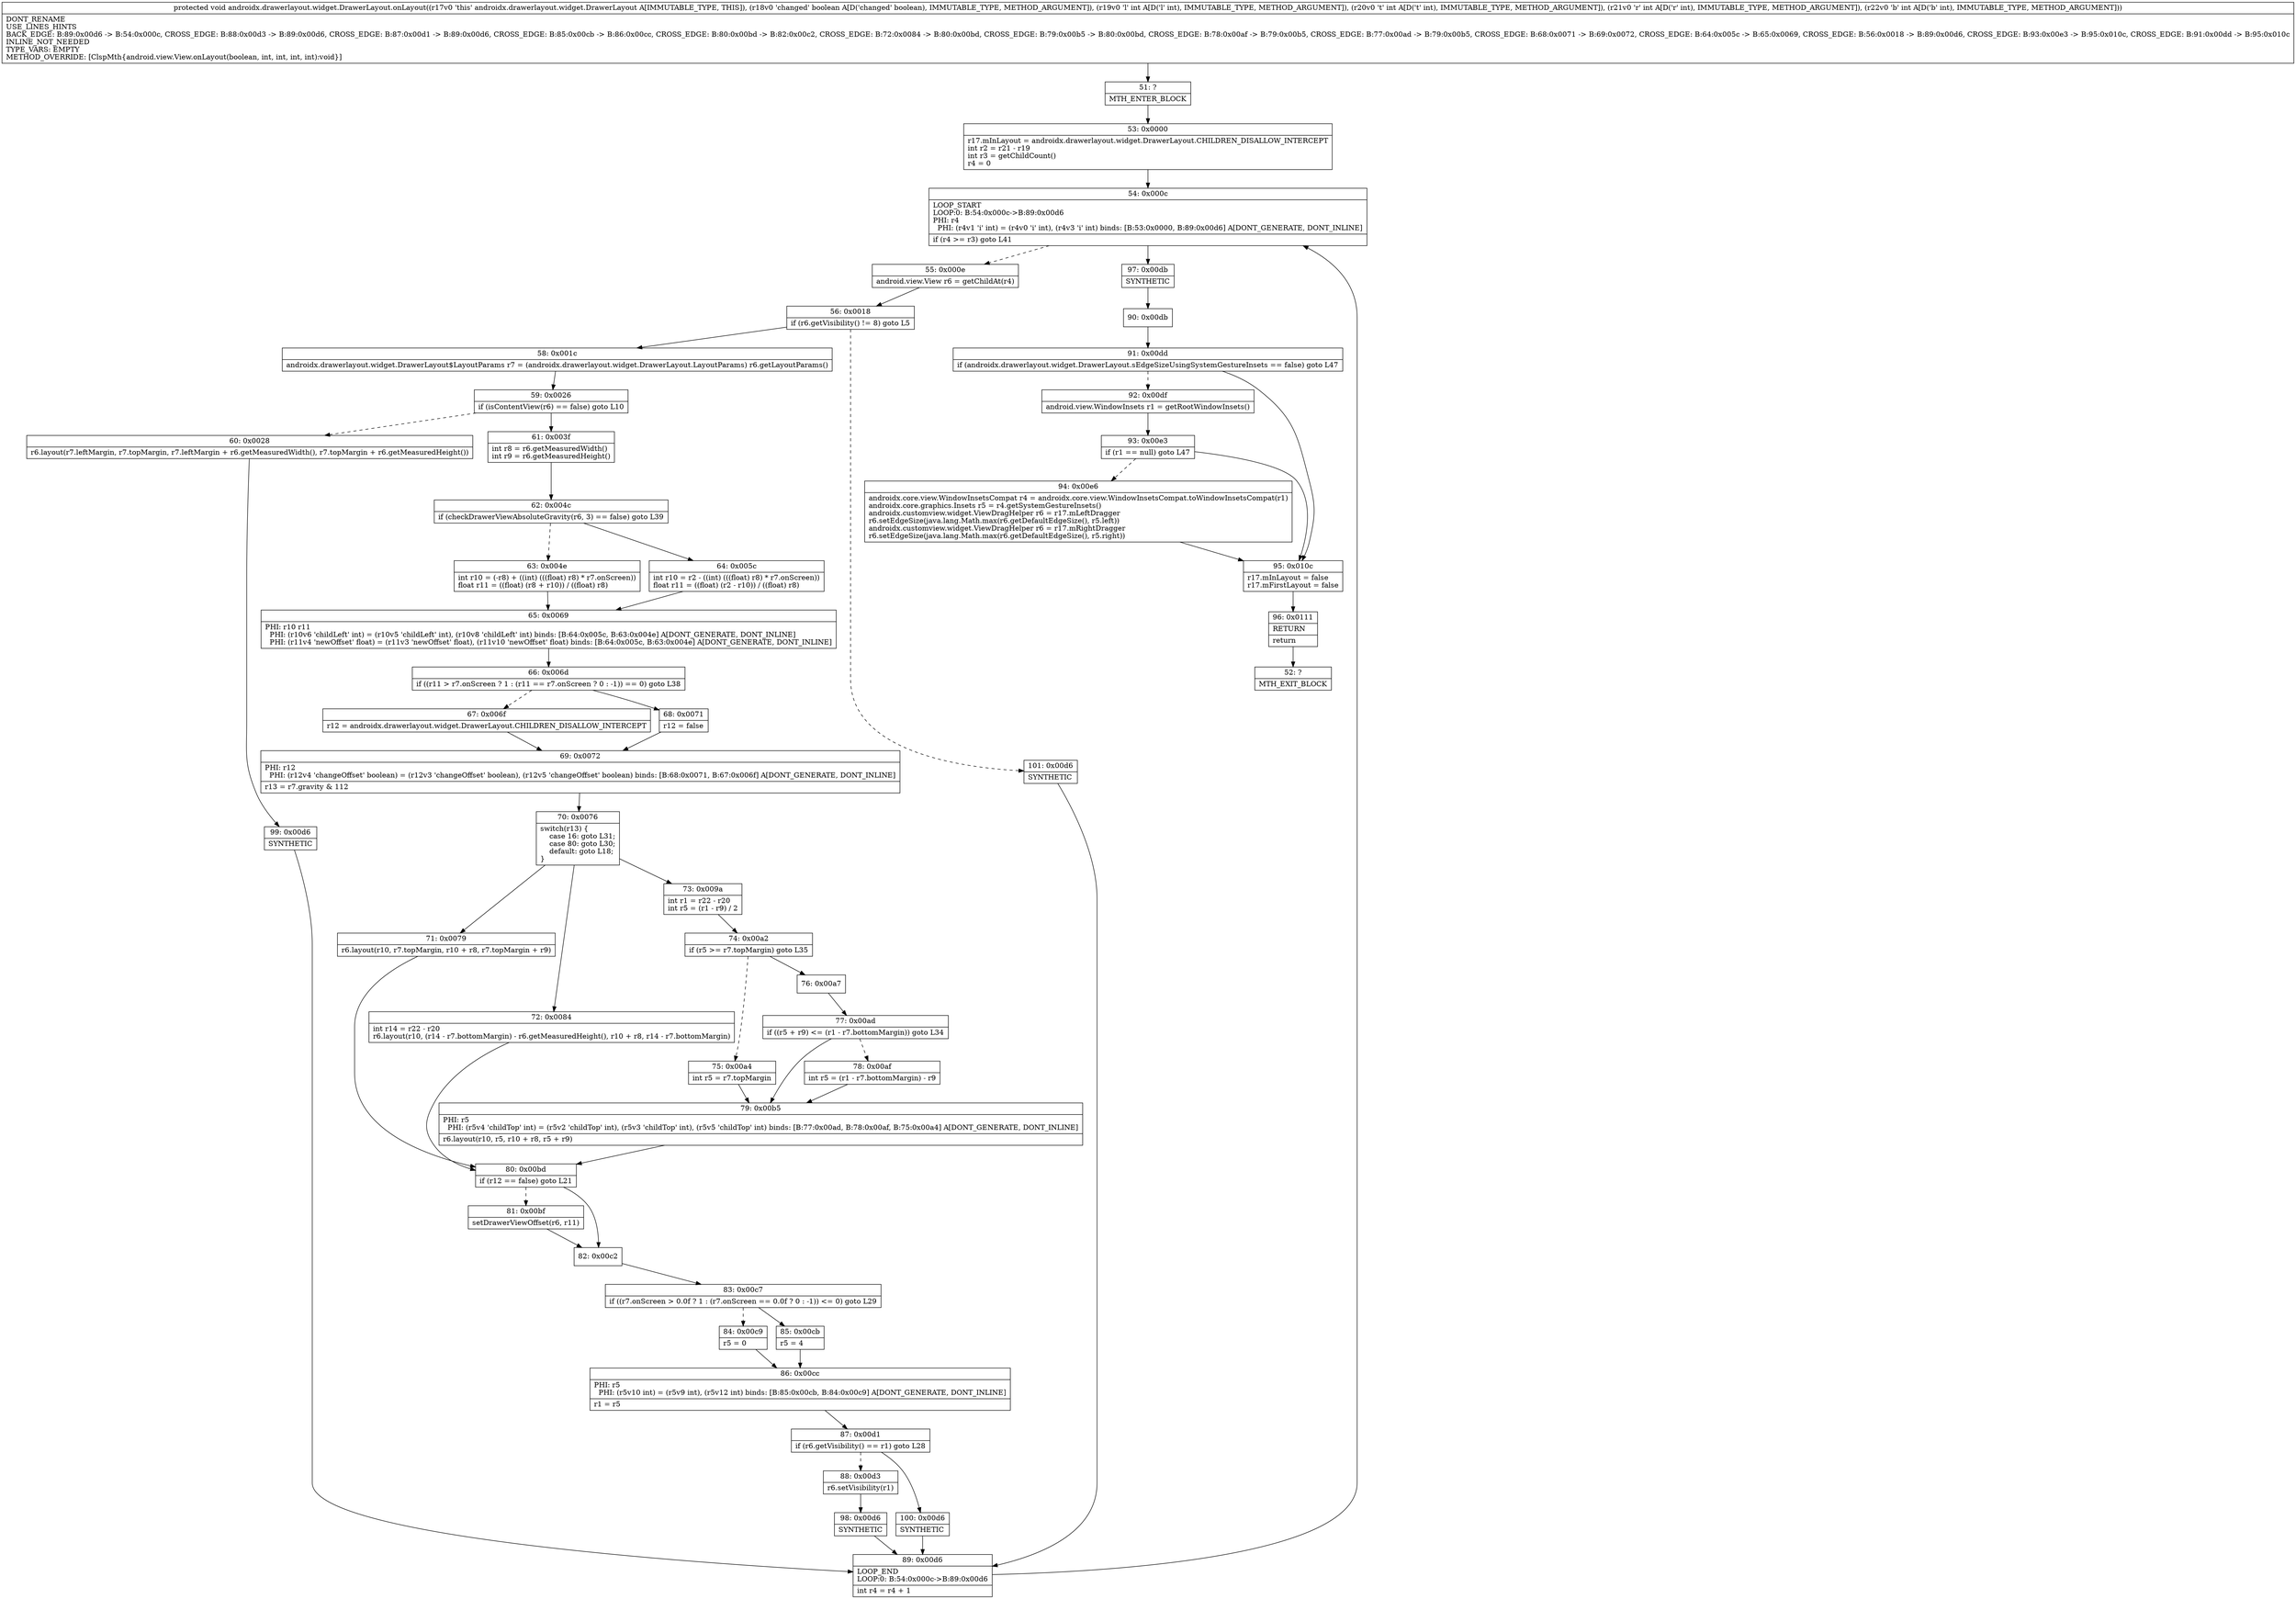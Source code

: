 digraph "CFG forandroidx.drawerlayout.widget.DrawerLayout.onLayout(ZIIII)V" {
Node_51 [shape=record,label="{51\:\ ?|MTH_ENTER_BLOCK\l}"];
Node_53 [shape=record,label="{53\:\ 0x0000|r17.mInLayout = androidx.drawerlayout.widget.DrawerLayout.CHILDREN_DISALLOW_INTERCEPT\lint r2 = r21 \- r19\lint r3 = getChildCount()\lr4 = 0\l}"];
Node_54 [shape=record,label="{54\:\ 0x000c|LOOP_START\lLOOP:0: B:54:0x000c\-\>B:89:0x00d6\lPHI: r4 \l  PHI: (r4v1 'i' int) = (r4v0 'i' int), (r4v3 'i' int) binds: [B:53:0x0000, B:89:0x00d6] A[DONT_GENERATE, DONT_INLINE]\l|if (r4 \>= r3) goto L41\l}"];
Node_55 [shape=record,label="{55\:\ 0x000e|android.view.View r6 = getChildAt(r4)\l}"];
Node_56 [shape=record,label="{56\:\ 0x0018|if (r6.getVisibility() != 8) goto L5\l}"];
Node_58 [shape=record,label="{58\:\ 0x001c|androidx.drawerlayout.widget.DrawerLayout$LayoutParams r7 = (androidx.drawerlayout.widget.DrawerLayout.LayoutParams) r6.getLayoutParams()\l}"];
Node_59 [shape=record,label="{59\:\ 0x0026|if (isContentView(r6) == false) goto L10\l}"];
Node_60 [shape=record,label="{60\:\ 0x0028|r6.layout(r7.leftMargin, r7.topMargin, r7.leftMargin + r6.getMeasuredWidth(), r7.topMargin + r6.getMeasuredHeight())\l}"];
Node_99 [shape=record,label="{99\:\ 0x00d6|SYNTHETIC\l}"];
Node_89 [shape=record,label="{89\:\ 0x00d6|LOOP_END\lLOOP:0: B:54:0x000c\-\>B:89:0x00d6\l|int r4 = r4 + 1\l}"];
Node_61 [shape=record,label="{61\:\ 0x003f|int r8 = r6.getMeasuredWidth()\lint r9 = r6.getMeasuredHeight()\l}"];
Node_62 [shape=record,label="{62\:\ 0x004c|if (checkDrawerViewAbsoluteGravity(r6, 3) == false) goto L39\l}"];
Node_63 [shape=record,label="{63\:\ 0x004e|int r10 = (\-r8) + ((int) (((float) r8) * r7.onScreen))\lfloat r11 = ((float) (r8 + r10)) \/ ((float) r8)\l}"];
Node_65 [shape=record,label="{65\:\ 0x0069|PHI: r10 r11 \l  PHI: (r10v6 'childLeft' int) = (r10v5 'childLeft' int), (r10v8 'childLeft' int) binds: [B:64:0x005c, B:63:0x004e] A[DONT_GENERATE, DONT_INLINE]\l  PHI: (r11v4 'newOffset' float) = (r11v3 'newOffset' float), (r11v10 'newOffset' float) binds: [B:64:0x005c, B:63:0x004e] A[DONT_GENERATE, DONT_INLINE]\l}"];
Node_66 [shape=record,label="{66\:\ 0x006d|if ((r11 \> r7.onScreen ? 1 : (r11 == r7.onScreen ? 0 : \-1)) == 0) goto L38\l}"];
Node_67 [shape=record,label="{67\:\ 0x006f|r12 = androidx.drawerlayout.widget.DrawerLayout.CHILDREN_DISALLOW_INTERCEPT\l}"];
Node_69 [shape=record,label="{69\:\ 0x0072|PHI: r12 \l  PHI: (r12v4 'changeOffset' boolean) = (r12v3 'changeOffset' boolean), (r12v5 'changeOffset' boolean) binds: [B:68:0x0071, B:67:0x006f] A[DONT_GENERATE, DONT_INLINE]\l|r13 = r7.gravity & 112\l}"];
Node_70 [shape=record,label="{70\:\ 0x0076|switch(r13) \{\l    case 16: goto L31;\l    case 80: goto L30;\l    default: goto L18;\l\}\l}"];
Node_71 [shape=record,label="{71\:\ 0x0079|r6.layout(r10, r7.topMargin, r10 + r8, r7.topMargin + r9)\l}"];
Node_80 [shape=record,label="{80\:\ 0x00bd|if (r12 == false) goto L21\l}"];
Node_81 [shape=record,label="{81\:\ 0x00bf|setDrawerViewOffset(r6, r11)\l}"];
Node_82 [shape=record,label="{82\:\ 0x00c2}"];
Node_83 [shape=record,label="{83\:\ 0x00c7|if ((r7.onScreen \> 0.0f ? 1 : (r7.onScreen == 0.0f ? 0 : \-1)) \<= 0) goto L29\l}"];
Node_84 [shape=record,label="{84\:\ 0x00c9|r5 = 0\l}"];
Node_86 [shape=record,label="{86\:\ 0x00cc|PHI: r5 \l  PHI: (r5v10 int) = (r5v9 int), (r5v12 int) binds: [B:85:0x00cb, B:84:0x00c9] A[DONT_GENERATE, DONT_INLINE]\l|r1 = r5\l}"];
Node_87 [shape=record,label="{87\:\ 0x00d1|if (r6.getVisibility() == r1) goto L28\l}"];
Node_88 [shape=record,label="{88\:\ 0x00d3|r6.setVisibility(r1)\l}"];
Node_98 [shape=record,label="{98\:\ 0x00d6|SYNTHETIC\l}"];
Node_100 [shape=record,label="{100\:\ 0x00d6|SYNTHETIC\l}"];
Node_85 [shape=record,label="{85\:\ 0x00cb|r5 = 4\l}"];
Node_72 [shape=record,label="{72\:\ 0x0084|int r14 = r22 \- r20\lr6.layout(r10, (r14 \- r7.bottomMargin) \- r6.getMeasuredHeight(), r10 + r8, r14 \- r7.bottomMargin)\l}"];
Node_73 [shape=record,label="{73\:\ 0x009a|int r1 = r22 \- r20\lint r5 = (r1 \- r9) \/ 2\l}"];
Node_74 [shape=record,label="{74\:\ 0x00a2|if (r5 \>= r7.topMargin) goto L35\l}"];
Node_75 [shape=record,label="{75\:\ 0x00a4|int r5 = r7.topMargin\l}"];
Node_79 [shape=record,label="{79\:\ 0x00b5|PHI: r5 \l  PHI: (r5v4 'childTop' int) = (r5v2 'childTop' int), (r5v3 'childTop' int), (r5v5 'childTop' int) binds: [B:77:0x00ad, B:78:0x00af, B:75:0x00a4] A[DONT_GENERATE, DONT_INLINE]\l|r6.layout(r10, r5, r10 + r8, r5 + r9)\l}"];
Node_76 [shape=record,label="{76\:\ 0x00a7}"];
Node_77 [shape=record,label="{77\:\ 0x00ad|if ((r5 + r9) \<= (r1 \- r7.bottomMargin)) goto L34\l}"];
Node_78 [shape=record,label="{78\:\ 0x00af|int r5 = (r1 \- r7.bottomMargin) \- r9\l}"];
Node_68 [shape=record,label="{68\:\ 0x0071|r12 = false\l}"];
Node_64 [shape=record,label="{64\:\ 0x005c|int r10 = r2 \- ((int) (((float) r8) * r7.onScreen))\lfloat r11 = ((float) (r2 \- r10)) \/ ((float) r8)\l}"];
Node_101 [shape=record,label="{101\:\ 0x00d6|SYNTHETIC\l}"];
Node_97 [shape=record,label="{97\:\ 0x00db|SYNTHETIC\l}"];
Node_90 [shape=record,label="{90\:\ 0x00db}"];
Node_91 [shape=record,label="{91\:\ 0x00dd|if (androidx.drawerlayout.widget.DrawerLayout.sEdgeSizeUsingSystemGestureInsets == false) goto L47\l}"];
Node_92 [shape=record,label="{92\:\ 0x00df|android.view.WindowInsets r1 = getRootWindowInsets()\l}"];
Node_93 [shape=record,label="{93\:\ 0x00e3|if (r1 == null) goto L47\l}"];
Node_94 [shape=record,label="{94\:\ 0x00e6|androidx.core.view.WindowInsetsCompat r4 = androidx.core.view.WindowInsetsCompat.toWindowInsetsCompat(r1)\landroidx.core.graphics.Insets r5 = r4.getSystemGestureInsets()\landroidx.customview.widget.ViewDragHelper r6 = r17.mLeftDragger\lr6.setEdgeSize(java.lang.Math.max(r6.getDefaultEdgeSize(), r5.left))\landroidx.customview.widget.ViewDragHelper r6 = r17.mRightDragger\lr6.setEdgeSize(java.lang.Math.max(r6.getDefaultEdgeSize(), r5.right))\l}"];
Node_95 [shape=record,label="{95\:\ 0x010c|r17.mInLayout = false\lr17.mFirstLayout = false\l}"];
Node_96 [shape=record,label="{96\:\ 0x0111|RETURN\l|return\l}"];
Node_52 [shape=record,label="{52\:\ ?|MTH_EXIT_BLOCK\l}"];
MethodNode[shape=record,label="{protected void androidx.drawerlayout.widget.DrawerLayout.onLayout((r17v0 'this' androidx.drawerlayout.widget.DrawerLayout A[IMMUTABLE_TYPE, THIS]), (r18v0 'changed' boolean A[D('changed' boolean), IMMUTABLE_TYPE, METHOD_ARGUMENT]), (r19v0 'l' int A[D('l' int), IMMUTABLE_TYPE, METHOD_ARGUMENT]), (r20v0 't' int A[D('t' int), IMMUTABLE_TYPE, METHOD_ARGUMENT]), (r21v0 'r' int A[D('r' int), IMMUTABLE_TYPE, METHOD_ARGUMENT]), (r22v0 'b' int A[D('b' int), IMMUTABLE_TYPE, METHOD_ARGUMENT]))  | DONT_RENAME\lUSE_LINES_HINTS\lBACK_EDGE: B:89:0x00d6 \-\> B:54:0x000c, CROSS_EDGE: B:88:0x00d3 \-\> B:89:0x00d6, CROSS_EDGE: B:87:0x00d1 \-\> B:89:0x00d6, CROSS_EDGE: B:85:0x00cb \-\> B:86:0x00cc, CROSS_EDGE: B:80:0x00bd \-\> B:82:0x00c2, CROSS_EDGE: B:72:0x0084 \-\> B:80:0x00bd, CROSS_EDGE: B:79:0x00b5 \-\> B:80:0x00bd, CROSS_EDGE: B:78:0x00af \-\> B:79:0x00b5, CROSS_EDGE: B:77:0x00ad \-\> B:79:0x00b5, CROSS_EDGE: B:68:0x0071 \-\> B:69:0x0072, CROSS_EDGE: B:64:0x005c \-\> B:65:0x0069, CROSS_EDGE: B:56:0x0018 \-\> B:89:0x00d6, CROSS_EDGE: B:93:0x00e3 \-\> B:95:0x010c, CROSS_EDGE: B:91:0x00dd \-\> B:95:0x010c\lINLINE_NOT_NEEDED\lTYPE_VARS: EMPTY\lMETHOD_OVERRIDE: [ClspMth\{android.view.View.onLayout(boolean, int, int, int, int):void\}]\l}"];
MethodNode -> Node_51;Node_51 -> Node_53;
Node_53 -> Node_54;
Node_54 -> Node_55[style=dashed];
Node_54 -> Node_97;
Node_55 -> Node_56;
Node_56 -> Node_58;
Node_56 -> Node_101[style=dashed];
Node_58 -> Node_59;
Node_59 -> Node_60[style=dashed];
Node_59 -> Node_61;
Node_60 -> Node_99;
Node_99 -> Node_89;
Node_89 -> Node_54;
Node_61 -> Node_62;
Node_62 -> Node_63[style=dashed];
Node_62 -> Node_64;
Node_63 -> Node_65;
Node_65 -> Node_66;
Node_66 -> Node_67[style=dashed];
Node_66 -> Node_68;
Node_67 -> Node_69;
Node_69 -> Node_70;
Node_70 -> Node_71;
Node_70 -> Node_72;
Node_70 -> Node_73;
Node_71 -> Node_80;
Node_80 -> Node_81[style=dashed];
Node_80 -> Node_82;
Node_81 -> Node_82;
Node_82 -> Node_83;
Node_83 -> Node_84[style=dashed];
Node_83 -> Node_85;
Node_84 -> Node_86;
Node_86 -> Node_87;
Node_87 -> Node_88[style=dashed];
Node_87 -> Node_100;
Node_88 -> Node_98;
Node_98 -> Node_89;
Node_100 -> Node_89;
Node_85 -> Node_86;
Node_72 -> Node_80;
Node_73 -> Node_74;
Node_74 -> Node_75[style=dashed];
Node_74 -> Node_76;
Node_75 -> Node_79;
Node_79 -> Node_80;
Node_76 -> Node_77;
Node_77 -> Node_78[style=dashed];
Node_77 -> Node_79;
Node_78 -> Node_79;
Node_68 -> Node_69;
Node_64 -> Node_65;
Node_101 -> Node_89;
Node_97 -> Node_90;
Node_90 -> Node_91;
Node_91 -> Node_92[style=dashed];
Node_91 -> Node_95;
Node_92 -> Node_93;
Node_93 -> Node_94[style=dashed];
Node_93 -> Node_95;
Node_94 -> Node_95;
Node_95 -> Node_96;
Node_96 -> Node_52;
}

